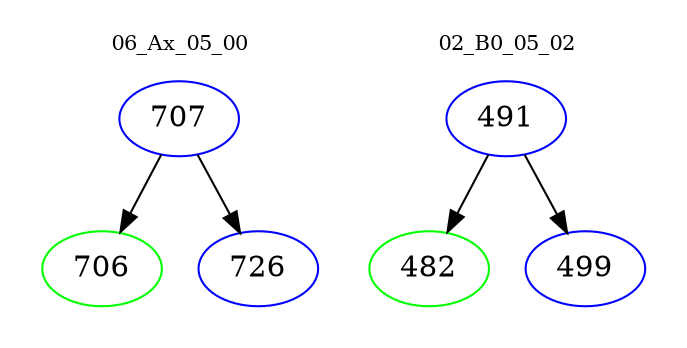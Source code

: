 digraph{
subgraph cluster_0 {
color = white
label = "06_Ax_05_00";
fontsize=10;
T0_707 [label="707", color="blue"]
T0_707 -> T0_706 [color="black"]
T0_706 [label="706", color="green"]
T0_707 -> T0_726 [color="black"]
T0_726 [label="726", color="blue"]
}
subgraph cluster_1 {
color = white
label = "02_B0_05_02";
fontsize=10;
T1_491 [label="491", color="blue"]
T1_491 -> T1_482 [color="black"]
T1_482 [label="482", color="green"]
T1_491 -> T1_499 [color="black"]
T1_499 [label="499", color="blue"]
}
}
